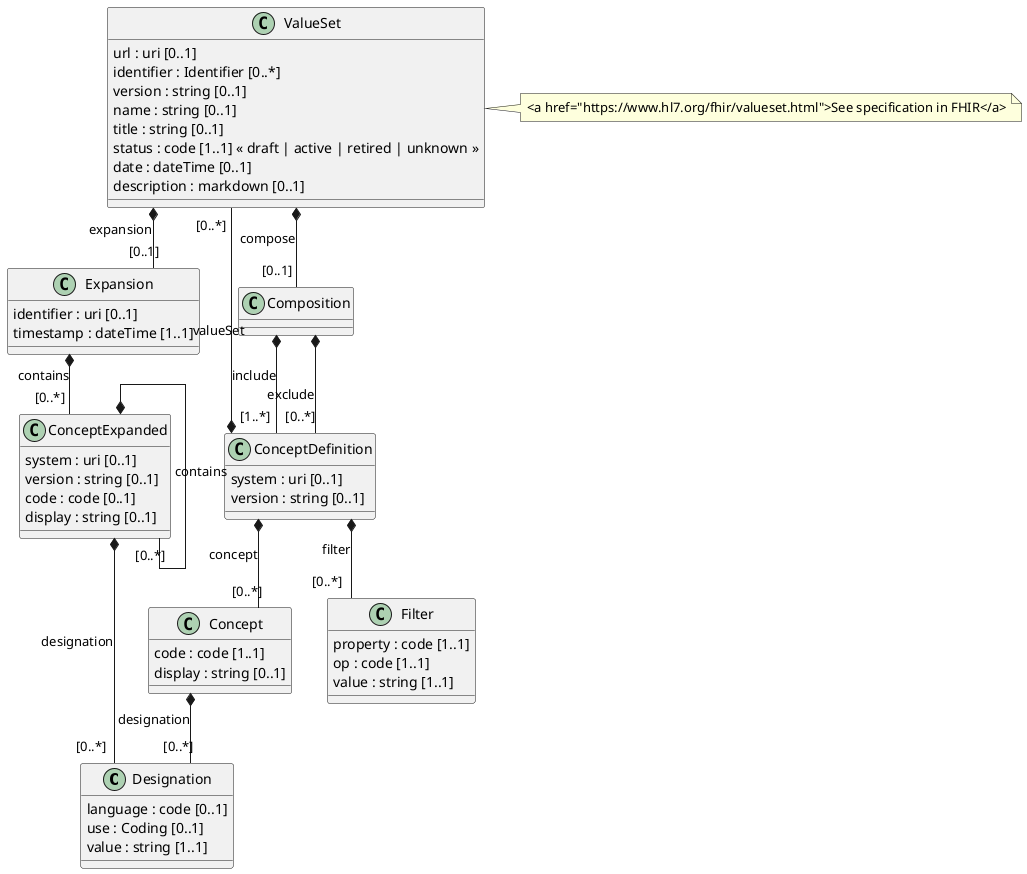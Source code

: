 @startuml
' ========================================
' start: configuration
' ========================================

skinparam linetype ortho

' ========================================
' end: configuration
' ========================================

' ========================================
' start: definition of entities/classes
' ========================================

class Designation {
  language : code [0..1]
  use : Coding [0..1]
  value : string [1..1]
}

class Expansion {
  identifier : uri [0..1]
  timestamp : dateTime [1..1]
}

class Concept {
  code : code [1..1]
  display : string [0..1]
}

class ConceptDefinition {
  system : uri [0..1]
  version : string [0..1]
}

class ConceptExpanded {
  system : uri [0..1]
  version : string [0..1]
  code : code [0..1]
  display : string [0..1]
}

class Composition {
}

class Filter {
  property : code [1..1]
  op : code [1..1]
  value : string [1..1]
}

class ValueSet {
  url : uri [0..1]
  identifier : Identifier [0..*]
  version : string [0..1]
  name : string [0..1]
  title : string [0..1]
  status : code [1..1] « draft | active | retired | unknown »
  date : dateTime [0..1]
  description : markdown [0..1]
}

' ========================================
' end: definition of entities/classes
' ========================================

' ========================================
' start: definition of associations
' ========================================

ValueSet  *-- "[0..1]" Expansion : expansion
ValueSet  *-- "[0..1]" Composition : compose
Expansion *-- "[0..*]" ConceptExpanded : contains
ConceptExpanded *-- "[0..*]" Designation : designation
ConceptExpanded *-- "[0..*]" ConceptExpanded : contains
Concept *-- "[0..*]" Designation : designation
ConceptDefinition *-- "[0..*]" ValueSet : valueSet
ConceptDefinition *-- "[0..*]" Concept : concept
ConceptDefinition *-- "[0..*]" Filter : filter
Composition *-- "[1..*]" ConceptDefinition : include
Composition *-- "[0..*]" ConceptDefinition : exclude

' ========================================
' end: definition of associations
' ========================================


' ========================================
' start: definition of notes
' ========================================

note right of ValueSet
  <a href="https://www.hl7.org/fhir/valueset.html">See specification in FHIR</a>
end note

' ========================================
' end: definition of notes
' ========================================

@enduml
